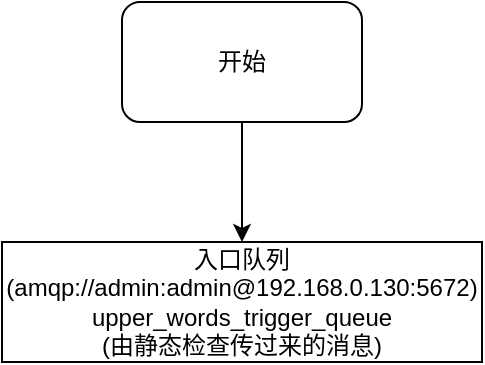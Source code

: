 <mxfile version="28.2.2">
  <diagram name="第 1 页" id="fRDhIAgq6DBt945k8ZPk">
    <mxGraphModel dx="1042" dy="535" grid="1" gridSize="10" guides="1" tooltips="1" connect="1" arrows="1" fold="1" page="1" pageScale="1" pageWidth="827" pageHeight="1169" math="0" shadow="0">
      <root>
        <mxCell id="0" />
        <mxCell id="1" parent="0" />
        <mxCell id="iwrp5KL_q3ubFp-Sov2O-1" style="edgeStyle=orthogonalEdgeStyle;rounded=0;orthogonalLoop=1;jettySize=auto;html=1;" edge="1" parent="1" source="iwrp5KL_q3ubFp-Sov2O-2" target="iwrp5KL_q3ubFp-Sov2O-3">
          <mxGeometry relative="1" as="geometry" />
        </mxCell>
        <mxCell id="iwrp5KL_q3ubFp-Sov2O-2" value="开始" style="rounded=1;whiteSpace=wrap;html=1;" vertex="1" parent="1">
          <mxGeometry x="330" y="40" width="120" height="60" as="geometry" />
        </mxCell>
        <mxCell id="iwrp5KL_q3ubFp-Sov2O-3" value="入口队列(amqp://admin:admin@192.168.0.130:5672)&lt;br&gt;upper_words_trigger_queue&lt;br&gt;(由静态检查传过来的消息)" style="rounded=0;whiteSpace=wrap;html=1;" vertex="1" parent="1">
          <mxGeometry x="270" y="160" width="240" height="60" as="geometry" />
        </mxCell>
      </root>
    </mxGraphModel>
  </diagram>
</mxfile>
